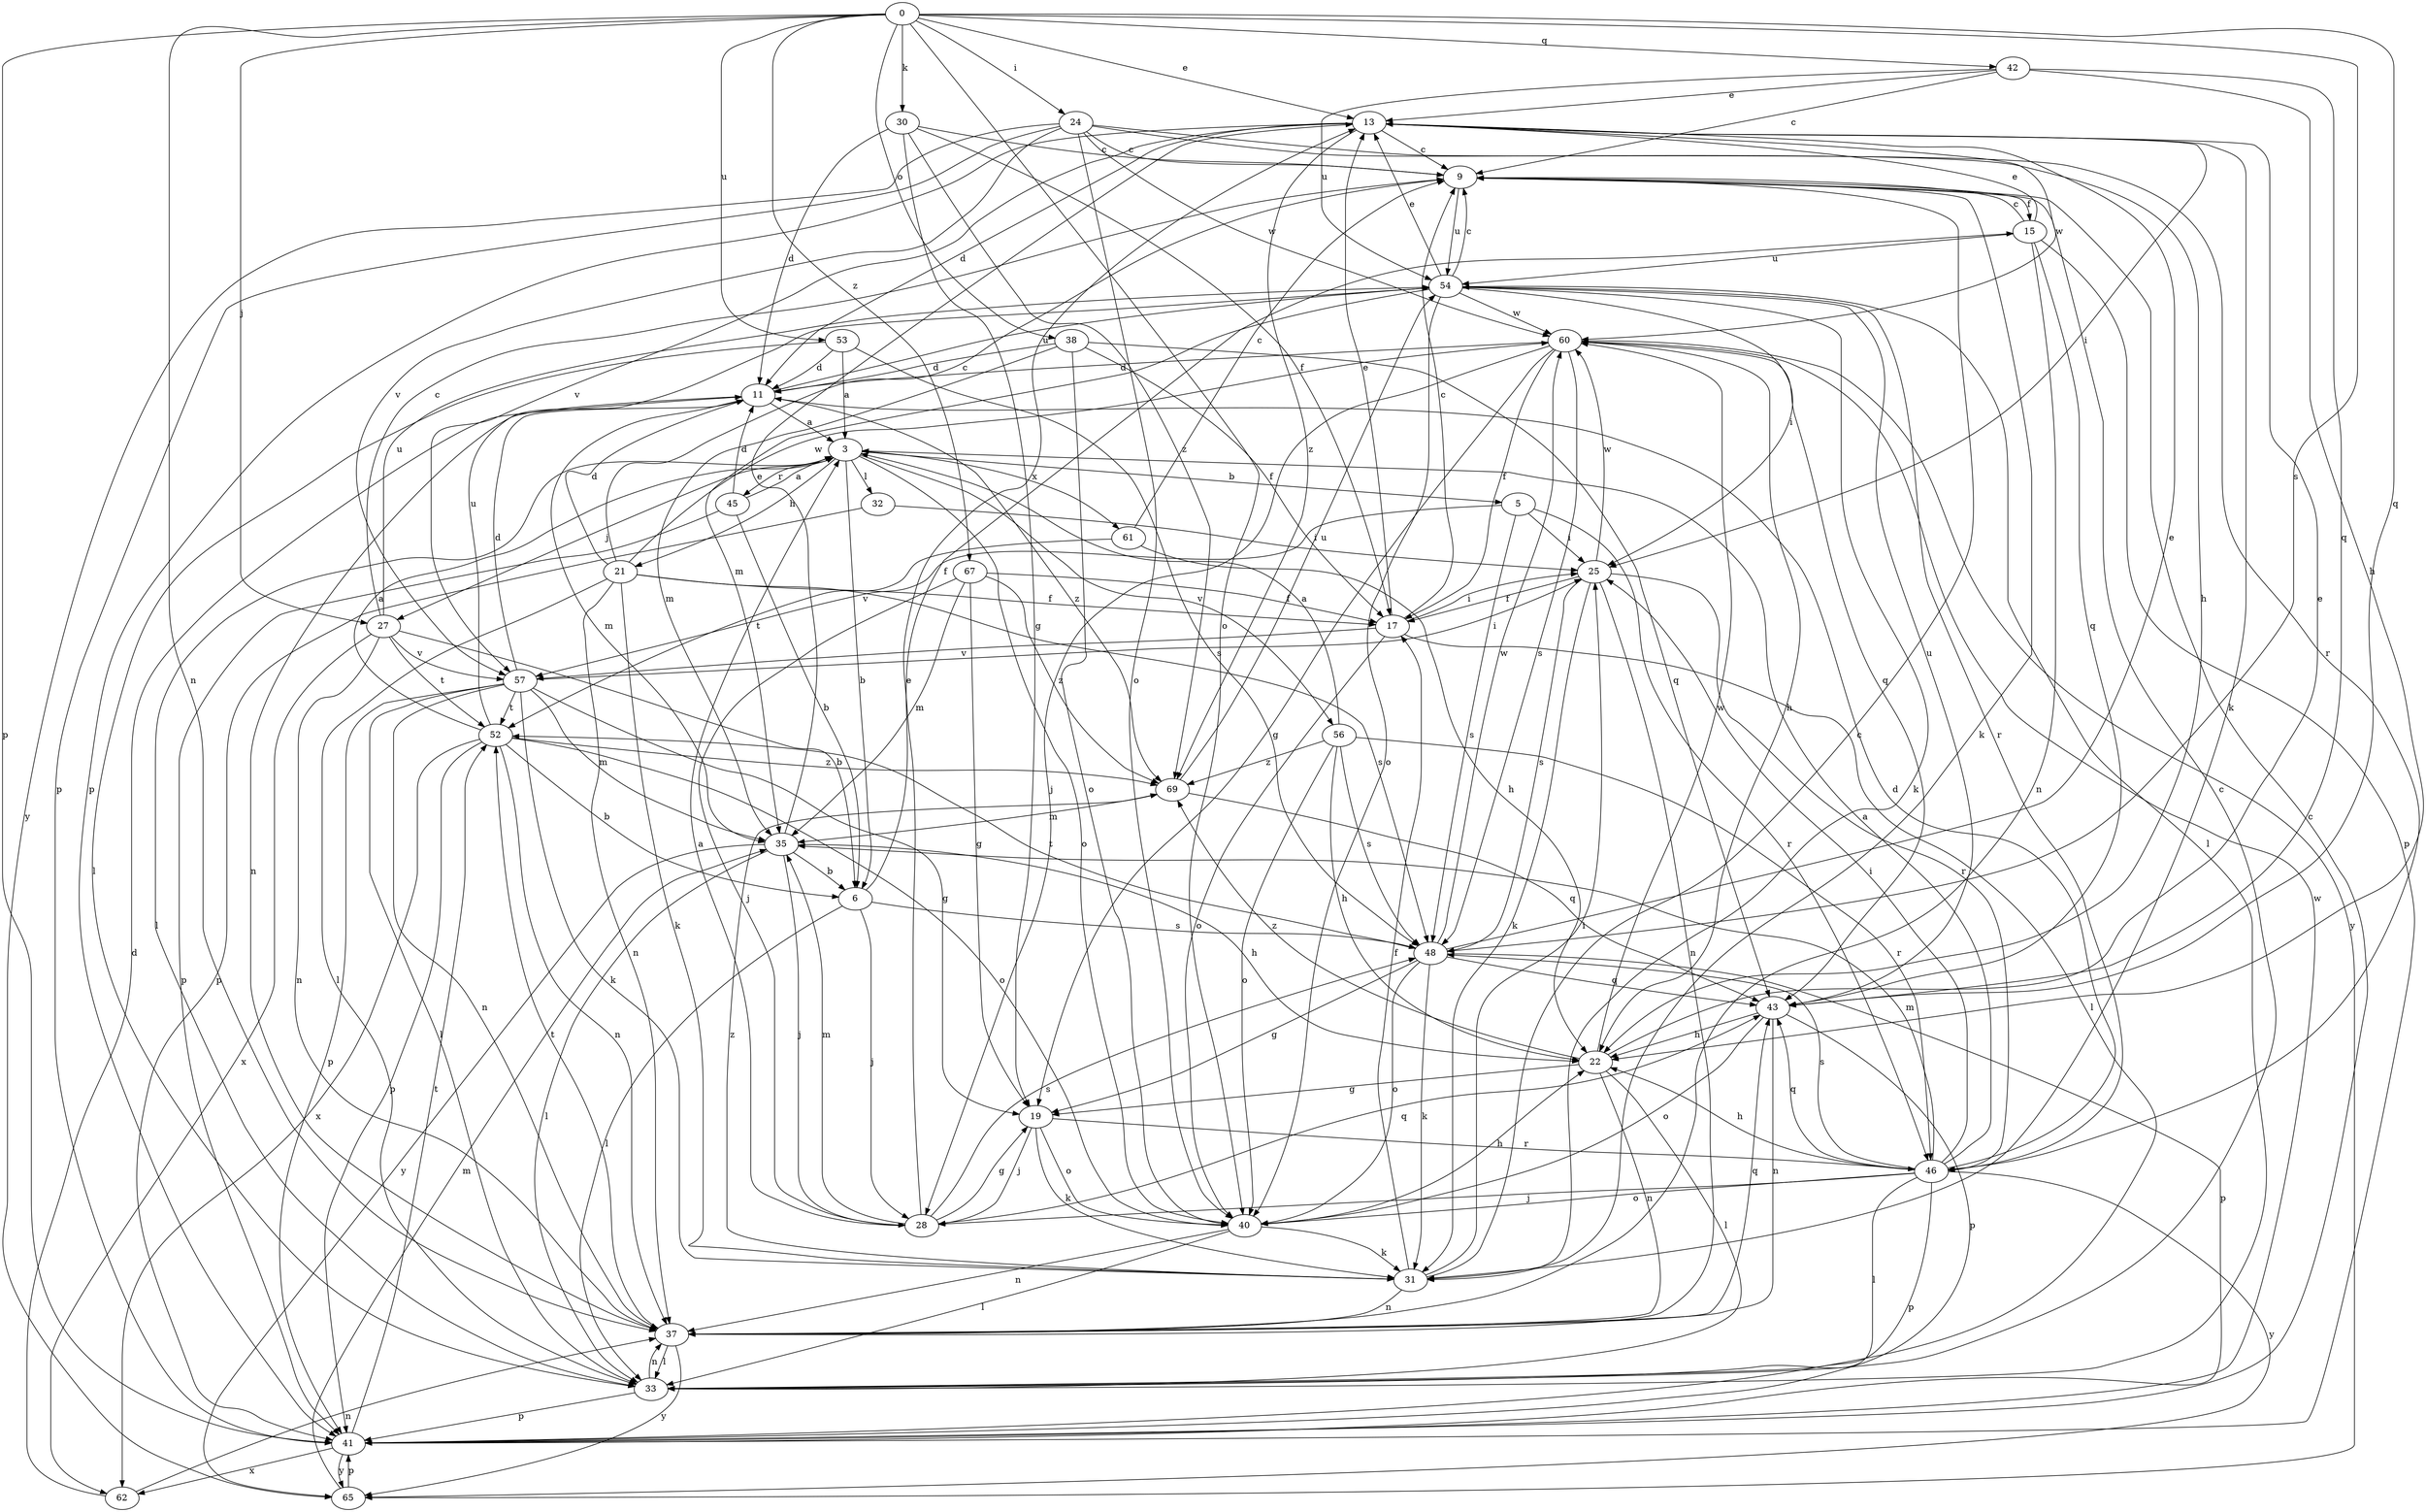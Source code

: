 strict digraph  {
0;
3;
5;
6;
9;
11;
13;
15;
17;
19;
21;
22;
24;
25;
27;
28;
30;
31;
32;
33;
35;
37;
38;
40;
41;
42;
43;
45;
46;
48;
52;
53;
54;
56;
57;
60;
61;
62;
65;
67;
69;
0 -> 13  [label=e];
0 -> 24  [label=i];
0 -> 27  [label=j];
0 -> 30  [label=k];
0 -> 37  [label=n];
0 -> 38  [label=o];
0 -> 40  [label=o];
0 -> 41  [label=p];
0 -> 42  [label=q];
0 -> 43  [label=q];
0 -> 48  [label=s];
0 -> 53  [label=u];
0 -> 67  [label=z];
3 -> 5  [label=b];
3 -> 6  [label=b];
3 -> 21  [label=h];
3 -> 27  [label=j];
3 -> 32  [label=l];
3 -> 33  [label=l];
3 -> 40  [label=o];
3 -> 45  [label=r];
3 -> 56  [label=v];
3 -> 61  [label=x];
5 -> 25  [label=i];
5 -> 46  [label=r];
5 -> 48  [label=s];
5 -> 57  [label=v];
6 -> 15  [label=f];
6 -> 28  [label=j];
6 -> 33  [label=l];
6 -> 48  [label=s];
9 -> 15  [label=f];
9 -> 31  [label=k];
9 -> 54  [label=u];
11 -> 3  [label=a];
11 -> 35  [label=m];
11 -> 37  [label=n];
11 -> 54  [label=u];
11 -> 69  [label=z];
13 -> 9  [label=c];
13 -> 11  [label=d];
13 -> 25  [label=i];
13 -> 31  [label=k];
13 -> 41  [label=p];
13 -> 57  [label=v];
13 -> 60  [label=w];
13 -> 69  [label=z];
15 -> 9  [label=c];
15 -> 13  [label=e];
15 -> 37  [label=n];
15 -> 41  [label=p];
15 -> 43  [label=q];
15 -> 54  [label=u];
17 -> 9  [label=c];
17 -> 13  [label=e];
17 -> 25  [label=i];
17 -> 33  [label=l];
17 -> 40  [label=o];
17 -> 57  [label=v];
19 -> 28  [label=j];
19 -> 31  [label=k];
19 -> 40  [label=o];
19 -> 46  [label=r];
21 -> 9  [label=c];
21 -> 11  [label=d];
21 -> 17  [label=f];
21 -> 31  [label=k];
21 -> 33  [label=l];
21 -> 37  [label=n];
21 -> 48  [label=s];
21 -> 60  [label=w];
22 -> 13  [label=e];
22 -> 19  [label=g];
22 -> 33  [label=l];
22 -> 37  [label=n];
22 -> 60  [label=w];
22 -> 69  [label=z];
24 -> 9  [label=c];
24 -> 22  [label=h];
24 -> 40  [label=o];
24 -> 41  [label=p];
24 -> 46  [label=r];
24 -> 57  [label=v];
24 -> 60  [label=w];
24 -> 65  [label=y];
25 -> 17  [label=f];
25 -> 31  [label=k];
25 -> 37  [label=n];
25 -> 46  [label=r];
25 -> 48  [label=s];
25 -> 60  [label=w];
27 -> 6  [label=b];
27 -> 9  [label=c];
27 -> 37  [label=n];
27 -> 52  [label=t];
27 -> 54  [label=u];
27 -> 57  [label=v];
27 -> 62  [label=x];
28 -> 3  [label=a];
28 -> 13  [label=e];
28 -> 19  [label=g];
28 -> 35  [label=m];
28 -> 43  [label=q];
28 -> 48  [label=s];
30 -> 9  [label=c];
30 -> 11  [label=d];
30 -> 17  [label=f];
30 -> 19  [label=g];
30 -> 69  [label=z];
31 -> 9  [label=c];
31 -> 17  [label=f];
31 -> 25  [label=i];
31 -> 37  [label=n];
31 -> 69  [label=z];
32 -> 25  [label=i];
32 -> 41  [label=p];
33 -> 9  [label=c];
33 -> 37  [label=n];
33 -> 41  [label=p];
35 -> 6  [label=b];
35 -> 13  [label=e];
35 -> 22  [label=h];
35 -> 28  [label=j];
35 -> 33  [label=l];
35 -> 65  [label=y];
37 -> 33  [label=l];
37 -> 43  [label=q];
37 -> 52  [label=t];
37 -> 65  [label=y];
38 -> 11  [label=d];
38 -> 17  [label=f];
38 -> 35  [label=m];
38 -> 40  [label=o];
38 -> 43  [label=q];
40 -> 22  [label=h];
40 -> 31  [label=k];
40 -> 33  [label=l];
40 -> 37  [label=n];
41 -> 9  [label=c];
41 -> 52  [label=t];
41 -> 60  [label=w];
41 -> 62  [label=x];
41 -> 65  [label=y];
42 -> 9  [label=c];
42 -> 13  [label=e];
42 -> 22  [label=h];
42 -> 43  [label=q];
42 -> 54  [label=u];
43 -> 22  [label=h];
43 -> 37  [label=n];
43 -> 40  [label=o];
43 -> 41  [label=p];
43 -> 54  [label=u];
45 -> 3  [label=a];
45 -> 6  [label=b];
45 -> 11  [label=d];
45 -> 41  [label=p];
46 -> 3  [label=a];
46 -> 11  [label=d];
46 -> 22  [label=h];
46 -> 25  [label=i];
46 -> 28  [label=j];
46 -> 33  [label=l];
46 -> 35  [label=m];
46 -> 40  [label=o];
46 -> 41  [label=p];
46 -> 43  [label=q];
46 -> 48  [label=s];
46 -> 65  [label=y];
48 -> 13  [label=e];
48 -> 19  [label=g];
48 -> 31  [label=k];
48 -> 40  [label=o];
48 -> 41  [label=p];
48 -> 43  [label=q];
48 -> 52  [label=t];
48 -> 60  [label=w];
52 -> 3  [label=a];
52 -> 6  [label=b];
52 -> 37  [label=n];
52 -> 40  [label=o];
52 -> 41  [label=p];
52 -> 54  [label=u];
52 -> 62  [label=x];
52 -> 69  [label=z];
53 -> 3  [label=a];
53 -> 11  [label=d];
53 -> 33  [label=l];
53 -> 48  [label=s];
54 -> 9  [label=c];
54 -> 13  [label=e];
54 -> 25  [label=i];
54 -> 31  [label=k];
54 -> 33  [label=l];
54 -> 35  [label=m];
54 -> 40  [label=o];
54 -> 46  [label=r];
54 -> 60  [label=w];
56 -> 3  [label=a];
56 -> 22  [label=h];
56 -> 40  [label=o];
56 -> 46  [label=r];
56 -> 48  [label=s];
56 -> 69  [label=z];
57 -> 11  [label=d];
57 -> 19  [label=g];
57 -> 25  [label=i];
57 -> 31  [label=k];
57 -> 33  [label=l];
57 -> 35  [label=m];
57 -> 37  [label=n];
57 -> 41  [label=p];
57 -> 52  [label=t];
60 -> 11  [label=d];
60 -> 17  [label=f];
60 -> 19  [label=g];
60 -> 22  [label=h];
60 -> 28  [label=j];
60 -> 43  [label=q];
60 -> 48  [label=s];
60 -> 65  [label=y];
61 -> 9  [label=c];
61 -> 22  [label=h];
61 -> 52  [label=t];
62 -> 11  [label=d];
62 -> 37  [label=n];
65 -> 35  [label=m];
65 -> 41  [label=p];
67 -> 17  [label=f];
67 -> 19  [label=g];
67 -> 28  [label=j];
67 -> 35  [label=m];
67 -> 69  [label=z];
69 -> 35  [label=m];
69 -> 43  [label=q];
69 -> 54  [label=u];
}
